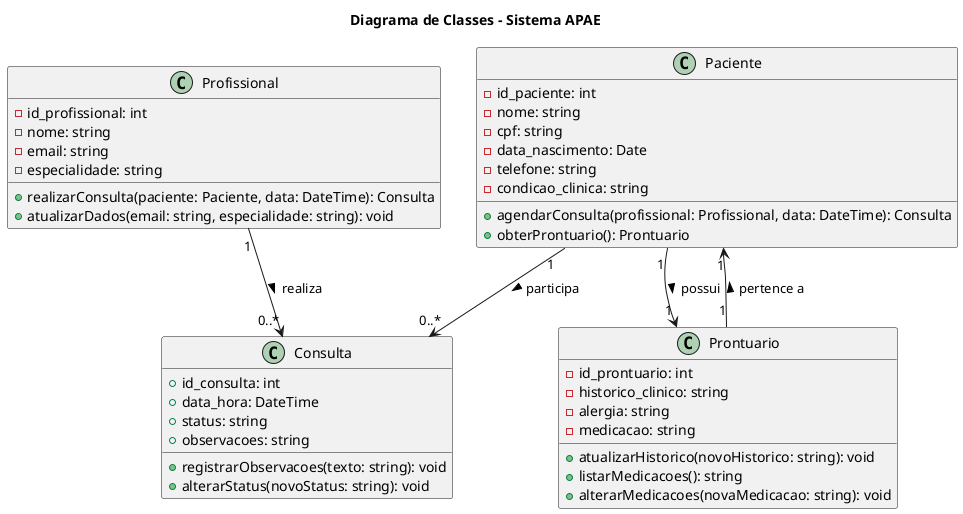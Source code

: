@startuml
title Diagrama de Classes - Sistema APAE

class Profissional {
  -id_profissional: int
  -nome: string
  -email: string
  -especialidade: string

  +realizarConsulta(paciente: Paciente, data: DateTime): Consulta
  +atualizarDados(email: string, especialidade: string): void
}

class Paciente {
  -id_paciente: int
  -nome: string
  -cpf: string
  -data_nascimento: Date
  -telefone: string
  -condicao_clinica: string

  +agendarConsulta(profissional: Profissional, data: DateTime): Consulta
  +obterProntuario(): Prontuario
}

class Consulta {
  +id_consulta: int
  +data_hora: DateTime
  +status: string
  +observacoes: string

  +registrarObservacoes(texto: string): void
  +alterarStatus(novoStatus: string): void
}

class Prontuario {
  -id_prontuario: int
  -historico_clinico: string
  -alergia: string
  -medicacao: string

  +atualizarHistorico(novoHistorico: string): void
  +listarMedicacoes(): string
  +alterarMedicacoes(novaMedicacao: string): void
}

Profissional "1" --> "0..*" Consulta : realiza >
Paciente "1" --> "0..*" Consulta : participa >
Paciente "1" --> "1" Prontuario : possui >
Prontuario "1" --> "1" Paciente : pertence a >

@enduml
